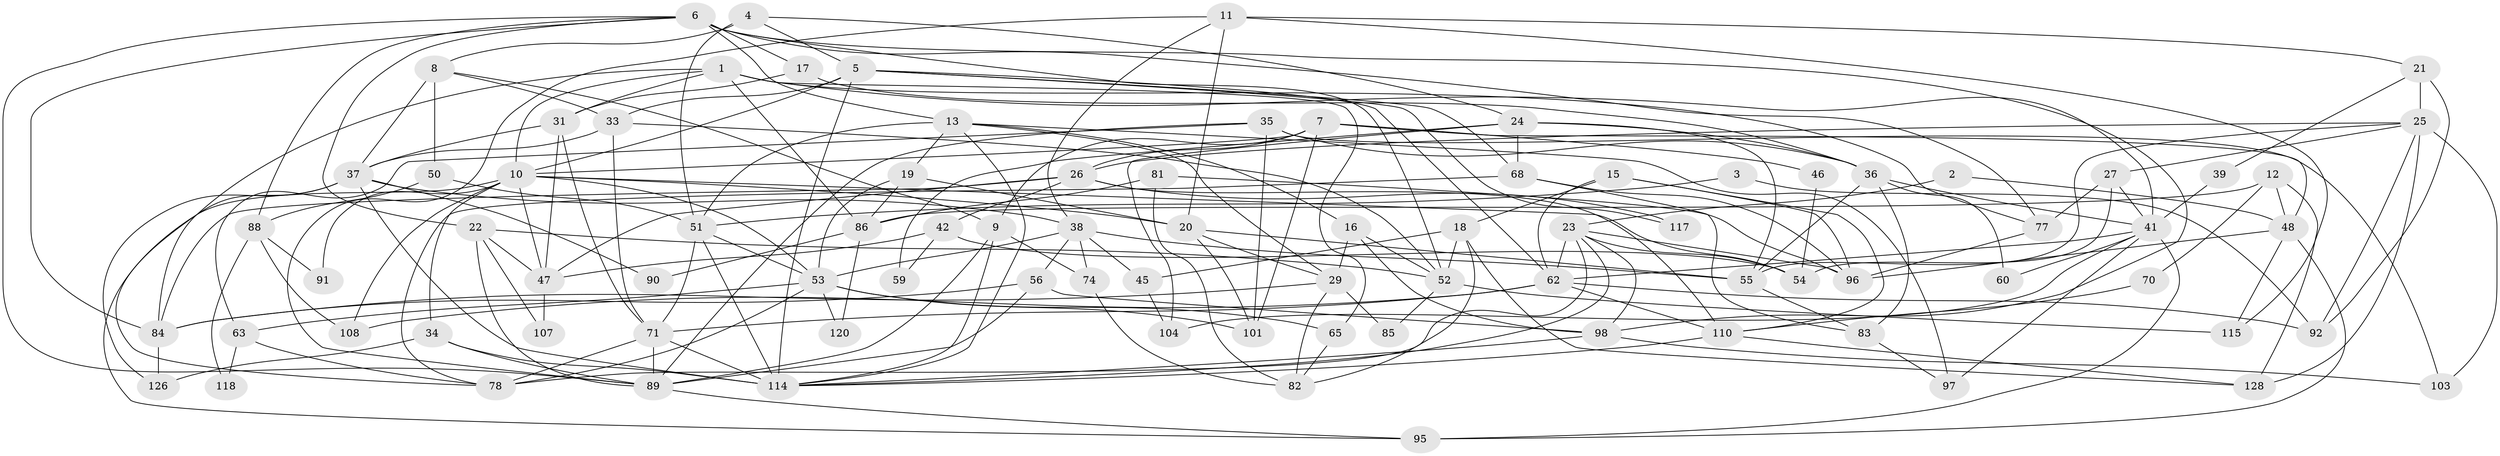 // Generated by graph-tools (version 1.1) at 2025/52/02/27/25 19:52:02]
// undirected, 87 vertices, 210 edges
graph export_dot {
graph [start="1"]
  node [color=gray90,style=filled];
  1 [super="+127"];
  2;
  3;
  4 [super="+28"];
  5 [super="+61"];
  6 [super="+58"];
  7 [super="+14"];
  8 [super="+66"];
  9 [super="+76"];
  10 [super="+30"];
  11 [super="+72"];
  12;
  13 [super="+49"];
  15 [super="+94"];
  16;
  17;
  18 [super="+44"];
  19 [super="+32"];
  20 [super="+40"];
  21;
  22 [super="+102"];
  23 [super="+113"];
  24 [super="+43"];
  25 [super="+75"];
  26 [super="+69"];
  27;
  29 [super="+116"];
  31 [super="+73"];
  33;
  34 [super="+57"];
  35 [super="+111"];
  36;
  37 [super="+64"];
  38 [super="+106"];
  39 [super="+124"];
  41 [super="+99"];
  42;
  45;
  46;
  47;
  48 [super="+112"];
  50;
  51 [super="+109"];
  52 [super="+79"];
  53 [super="+67"];
  54 [super="+123"];
  55 [super="+80"];
  56;
  59;
  60;
  62 [super="+119"];
  63;
  65;
  68;
  70;
  71 [super="+100"];
  74;
  77;
  78 [super="+121"];
  81;
  82;
  83;
  84 [super="+129"];
  85;
  86 [super="+87"];
  88;
  89 [super="+93"];
  90;
  91;
  92;
  95;
  96 [super="+105"];
  97;
  98 [super="+122"];
  101;
  103;
  104;
  107;
  108;
  110;
  114 [super="+125"];
  115;
  117;
  118;
  120;
  126;
  128;
  1 -- 77;
  1 -- 41;
  1 -- 65;
  1 -- 86;
  1 -- 31;
  1 -- 10;
  1 -- 84;
  2 -- 48;
  2 -- 23;
  3 -- 92;
  3 -- 51;
  4 -- 8 [weight=2];
  4 -- 24;
  4 -- 51;
  4 -- 5;
  5 -- 33;
  5 -- 117;
  5 -- 68;
  5 -- 62;
  5 -- 114;
  5 -- 10;
  6 -- 98;
  6 -- 88;
  6 -- 89;
  6 -- 17;
  6 -- 52;
  6 -- 77;
  6 -- 13;
  6 -- 22;
  6 -- 84;
  7 -- 101;
  7 -- 48;
  7 -- 26;
  7 -- 46;
  7 -- 10;
  7 -- 9;
  8 -- 50;
  8 -- 33;
  8 -- 37;
  8 -- 9;
  9 -- 89;
  9 -- 114;
  9 -- 74;
  10 -- 95;
  10 -- 20;
  10 -- 47;
  10 -- 91;
  10 -- 34;
  10 -- 53;
  10 -- 54;
  10 -- 108;
  11 -- 21;
  11 -- 115;
  11 -- 20;
  11 -- 38;
  11 -- 89;
  12 -- 128;
  12 -- 70;
  12 -- 86;
  12 -- 48;
  13 -- 114;
  13 -- 19;
  13 -- 16;
  13 -- 97;
  13 -- 29;
  13 -- 51;
  15 -- 62;
  15 -- 110;
  15 -- 18;
  15 -- 96;
  16 -- 52;
  16 -- 98;
  16 -- 29;
  17 -- 36;
  17 -- 31;
  18 -- 82;
  18 -- 128;
  18 -- 52;
  18 -- 45;
  19 -- 86;
  19 -- 53;
  19 -- 20;
  20 -- 101;
  20 -- 55;
  20 -- 29;
  21 -- 25 [weight=2];
  21 -- 92;
  21 -- 39;
  22 -- 107;
  22 -- 52;
  22 -- 89;
  22 -- 47;
  23 -- 62;
  23 -- 98;
  23 -- 96;
  23 -- 114;
  23 -- 54;
  23 -- 78;
  24 -- 68 [weight=2];
  24 -- 36;
  24 -- 55;
  24 -- 59;
  24 -- 104;
  25 -- 92;
  25 -- 128;
  25 -- 103;
  25 -- 26;
  25 -- 27;
  25 -- 55;
  26 -- 42;
  26 -- 47;
  26 -- 117;
  26 -- 110;
  26 -- 84;
  27 -- 77;
  27 -- 54;
  27 -- 41;
  29 -- 85;
  29 -- 82;
  29 -- 84;
  31 -- 37;
  31 -- 47;
  31 -- 71;
  33 -- 52;
  33 -- 71;
  33 -- 37;
  34 -- 126;
  34 -- 114;
  34 -- 89;
  35 -- 101;
  35 -- 36;
  35 -- 89;
  35 -- 103;
  35 -- 63;
  36 -- 55;
  36 -- 60;
  36 -- 83;
  36 -- 41;
  37 -- 78;
  37 -- 38;
  37 -- 114;
  37 -- 90;
  37 -- 126;
  38 -- 45;
  38 -- 74;
  38 -- 53;
  38 -- 56;
  38 -- 55;
  39 -- 41 [weight=2];
  41 -- 97;
  41 -- 95;
  41 -- 104;
  41 -- 60;
  41 -- 62;
  42 -- 47;
  42 -- 54;
  42 -- 59;
  45 -- 104;
  46 -- 54;
  47 -- 107;
  48 -- 96;
  48 -- 115;
  48 -- 95;
  50 -- 88;
  50 -- 51;
  51 -- 71;
  51 -- 114 [weight=2];
  51 -- 53;
  52 -- 85;
  52 -- 115;
  53 -- 63;
  53 -- 78;
  53 -- 65;
  53 -- 101;
  53 -- 120;
  55 -- 83;
  56 -- 84;
  56 -- 98;
  56 -- 89;
  62 -- 71 [weight=2];
  62 -- 92;
  62 -- 108;
  62 -- 110;
  63 -- 118;
  63 -- 78;
  65 -- 82;
  68 -- 83;
  68 -- 78;
  68 -- 96;
  70 -- 110;
  71 -- 89;
  71 -- 78;
  71 -- 114;
  74 -- 82;
  77 -- 96;
  81 -- 82;
  81 -- 96;
  81 -- 86;
  83 -- 97;
  84 -- 126;
  86 -- 90;
  86 -- 120;
  88 -- 108;
  88 -- 91;
  88 -- 118;
  89 -- 95;
  98 -- 103;
  98 -- 114;
  110 -- 128;
  110 -- 114;
}
